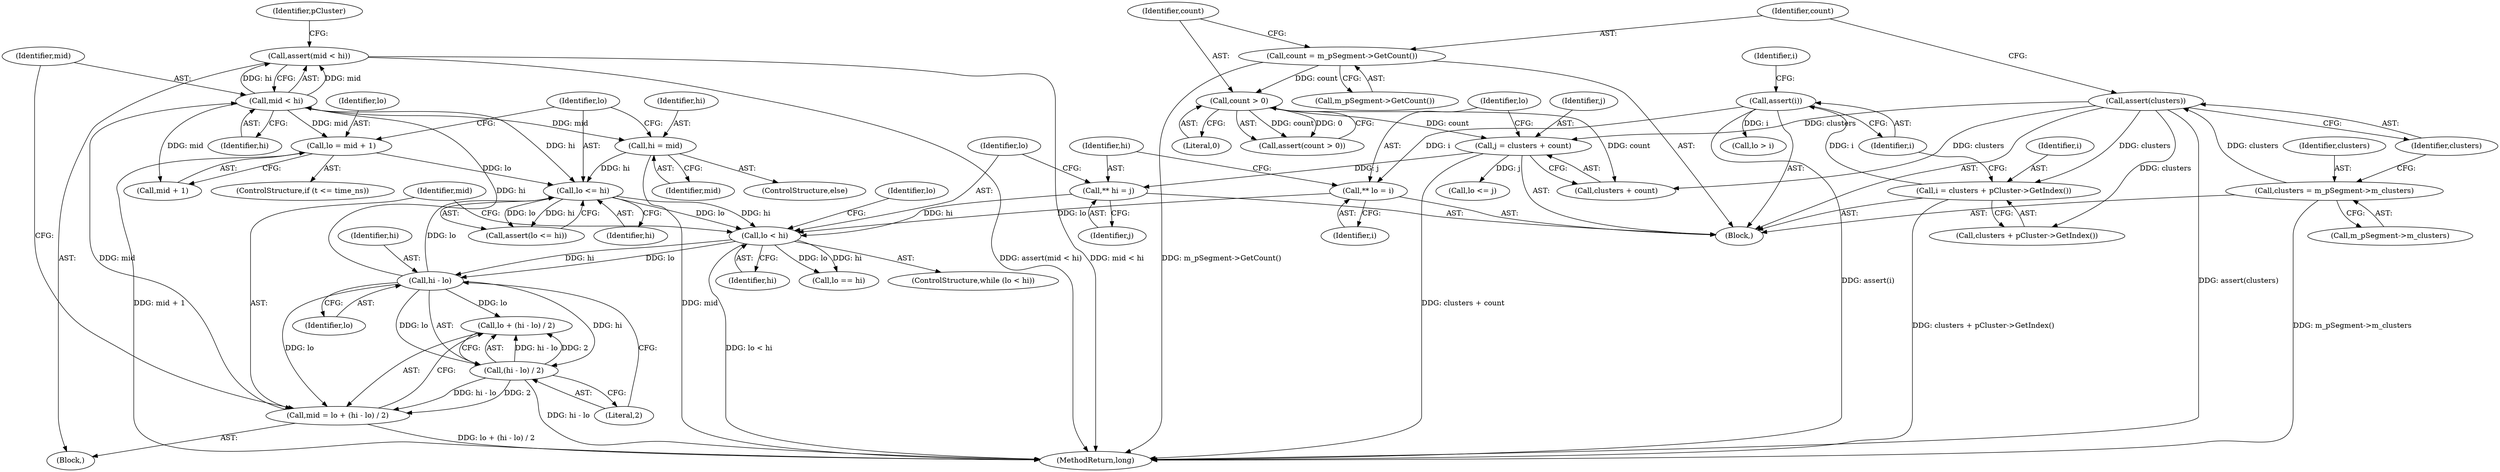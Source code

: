 digraph "0_Android_cc274e2abe8b2a6698a5c47d8aa4bb45f1f9538d_61@API" {
"1000199" [label="(Call,assert(mid < hi))"];
"1000200" [label="(Call,mid < hi)"];
"1000190" [label="(Call,mid = lo + (hi - lo) / 2)"];
"1000195" [label="(Call,hi - lo)"];
"1000186" [label="(Call,lo < hi)"];
"1000178" [label="(Call,** lo = i)"];
"1000161" [label="(Call,assert(i))"];
"1000156" [label="(Call,i = clusters + pCluster->GetIndex())"];
"1000146" [label="(Call,assert(clusters))"];
"1000141" [label="(Call,clusters = m_pSegment->m_clusters)"];
"1000231" [label="(Call,lo <= hi)"];
"1000221" [label="(Call,lo = mid + 1)"];
"1000227" [label="(Call,hi = mid)"];
"1000182" [label="(Call,** hi = j)"];
"1000172" [label="(Call,j = clusters + count)"];
"1000153" [label="(Call,count > 0)"];
"1000149" [label="(Call,count = m_pSegment->GetCount())"];
"1000194" [label="(Call,(hi - lo) / 2)"];
"1000151" [label="(Call,m_pSegment->GetCount())"];
"1000150" [label="(Identifier,count)"];
"1000226" [label="(ControlStructure,else)"];
"1000236" [label="(Identifier,lo)"];
"1000155" [label="(Literal,0)"];
"1000143" [label="(Call,m_pSegment->m_clusters)"];
"1000186" [label="(Call,lo < hi)"];
"1000180" [label="(Identifier,i)"];
"1000141" [label="(Call,clusters = m_pSegment->m_clusters)"];
"1000162" [label="(Identifier,i)"];
"1000161" [label="(Call,assert(i))"];
"1000142" [label="(Identifier,clusters)"];
"1000230" [label="(Call,assert(lo <= hi))"];
"1000222" [label="(Identifier,lo)"];
"1000154" [label="(Identifier,count)"];
"1000305" [label="(MethodReturn,long)"];
"1000217" [label="(ControlStructure,if (t <= time_ns))"];
"1000184" [label="(Identifier,j)"];
"1000231" [label="(Call,lo <= hi)"];
"1000191" [label="(Identifier,mid)"];
"1000166" [label="(Identifier,i)"];
"1000235" [label="(Call,lo == hi)"];
"1000233" [label="(Identifier,hi)"];
"1000183" [label="(Identifier,hi)"];
"1000194" [label="(Call,(hi - lo) / 2)"];
"1000153" [label="(Call,count > 0)"];
"1000190" [label="(Call,mid = lo + (hi - lo) / 2)"];
"1000228" [label="(Identifier,hi)"];
"1000221" [label="(Call,lo = mid + 1)"];
"1000174" [label="(Call,clusters + count)"];
"1000204" [label="(Identifier,pCluster)"];
"1000243" [label="(Call,lo <= j)"];
"1000185" [label="(ControlStructure,while (lo < hi))"];
"1000156" [label="(Call,i = clusters + pCluster->GetIndex())"];
"1000157" [label="(Identifier,i)"];
"1000200" [label="(Call,mid < hi)"];
"1000229" [label="(Identifier,mid)"];
"1000197" [label="(Identifier,lo)"];
"1000223" [label="(Call,mid + 1)"];
"1000189" [label="(Block,)"];
"1000182" [label="(Call,** hi = j)"];
"1000173" [label="(Identifier,j)"];
"1000198" [label="(Literal,2)"];
"1000179" [label="(Identifier,lo)"];
"1000195" [label="(Call,hi - lo)"];
"1000147" [label="(Identifier,clusters)"];
"1000192" [label="(Call,lo + (hi - lo) / 2)"];
"1000239" [label="(Call,lo > i)"];
"1000152" [label="(Call,assert(count > 0))"];
"1000178" [label="(Call,** lo = i)"];
"1000199" [label="(Call,assert(mid < hi))"];
"1000196" [label="(Identifier,hi)"];
"1000149" [label="(Call,count = m_pSegment->GetCount())"];
"1000232" [label="(Identifier,lo)"];
"1000106" [label="(Block,)"];
"1000187" [label="(Identifier,lo)"];
"1000158" [label="(Call,clusters + pCluster->GetIndex())"];
"1000202" [label="(Identifier,hi)"];
"1000188" [label="(Identifier,hi)"];
"1000146" [label="(Call,assert(clusters))"];
"1000201" [label="(Identifier,mid)"];
"1000227" [label="(Call,hi = mid)"];
"1000172" [label="(Call,j = clusters + count)"];
"1000199" -> "1000189"  [label="AST: "];
"1000199" -> "1000200"  [label="CFG: "];
"1000200" -> "1000199"  [label="AST: "];
"1000204" -> "1000199"  [label="CFG: "];
"1000199" -> "1000305"  [label="DDG: mid < hi"];
"1000199" -> "1000305"  [label="DDG: assert(mid < hi)"];
"1000200" -> "1000199"  [label="DDG: mid"];
"1000200" -> "1000199"  [label="DDG: hi"];
"1000200" -> "1000202"  [label="CFG: "];
"1000201" -> "1000200"  [label="AST: "];
"1000202" -> "1000200"  [label="AST: "];
"1000190" -> "1000200"  [label="DDG: mid"];
"1000195" -> "1000200"  [label="DDG: hi"];
"1000200" -> "1000221"  [label="DDG: mid"];
"1000200" -> "1000223"  [label="DDG: mid"];
"1000200" -> "1000227"  [label="DDG: mid"];
"1000200" -> "1000231"  [label="DDG: hi"];
"1000190" -> "1000189"  [label="AST: "];
"1000190" -> "1000192"  [label="CFG: "];
"1000191" -> "1000190"  [label="AST: "];
"1000192" -> "1000190"  [label="AST: "];
"1000201" -> "1000190"  [label="CFG: "];
"1000190" -> "1000305"  [label="DDG: lo + (hi - lo) / 2"];
"1000195" -> "1000190"  [label="DDG: lo"];
"1000194" -> "1000190"  [label="DDG: hi - lo"];
"1000194" -> "1000190"  [label="DDG: 2"];
"1000195" -> "1000194"  [label="AST: "];
"1000195" -> "1000197"  [label="CFG: "];
"1000196" -> "1000195"  [label="AST: "];
"1000197" -> "1000195"  [label="AST: "];
"1000198" -> "1000195"  [label="CFG: "];
"1000195" -> "1000192"  [label="DDG: lo"];
"1000195" -> "1000194"  [label="DDG: hi"];
"1000195" -> "1000194"  [label="DDG: lo"];
"1000186" -> "1000195"  [label="DDG: hi"];
"1000186" -> "1000195"  [label="DDG: lo"];
"1000195" -> "1000231"  [label="DDG: lo"];
"1000186" -> "1000185"  [label="AST: "];
"1000186" -> "1000188"  [label="CFG: "];
"1000187" -> "1000186"  [label="AST: "];
"1000188" -> "1000186"  [label="AST: "];
"1000191" -> "1000186"  [label="CFG: "];
"1000236" -> "1000186"  [label="CFG: "];
"1000186" -> "1000305"  [label="DDG: lo < hi"];
"1000178" -> "1000186"  [label="DDG: lo"];
"1000231" -> "1000186"  [label="DDG: lo"];
"1000231" -> "1000186"  [label="DDG: hi"];
"1000182" -> "1000186"  [label="DDG: hi"];
"1000186" -> "1000235"  [label="DDG: lo"];
"1000186" -> "1000235"  [label="DDG: hi"];
"1000178" -> "1000106"  [label="AST: "];
"1000178" -> "1000180"  [label="CFG: "];
"1000179" -> "1000178"  [label="AST: "];
"1000180" -> "1000178"  [label="AST: "];
"1000183" -> "1000178"  [label="CFG: "];
"1000161" -> "1000178"  [label="DDG: i"];
"1000161" -> "1000106"  [label="AST: "];
"1000161" -> "1000162"  [label="CFG: "];
"1000162" -> "1000161"  [label="AST: "];
"1000166" -> "1000161"  [label="CFG: "];
"1000161" -> "1000305"  [label="DDG: assert(i)"];
"1000156" -> "1000161"  [label="DDG: i"];
"1000161" -> "1000239"  [label="DDG: i"];
"1000156" -> "1000106"  [label="AST: "];
"1000156" -> "1000158"  [label="CFG: "];
"1000157" -> "1000156"  [label="AST: "];
"1000158" -> "1000156"  [label="AST: "];
"1000162" -> "1000156"  [label="CFG: "];
"1000156" -> "1000305"  [label="DDG: clusters + pCluster->GetIndex()"];
"1000146" -> "1000156"  [label="DDG: clusters"];
"1000146" -> "1000106"  [label="AST: "];
"1000146" -> "1000147"  [label="CFG: "];
"1000147" -> "1000146"  [label="AST: "];
"1000150" -> "1000146"  [label="CFG: "];
"1000146" -> "1000305"  [label="DDG: assert(clusters)"];
"1000141" -> "1000146"  [label="DDG: clusters"];
"1000146" -> "1000158"  [label="DDG: clusters"];
"1000146" -> "1000172"  [label="DDG: clusters"];
"1000146" -> "1000174"  [label="DDG: clusters"];
"1000141" -> "1000106"  [label="AST: "];
"1000141" -> "1000143"  [label="CFG: "];
"1000142" -> "1000141"  [label="AST: "];
"1000143" -> "1000141"  [label="AST: "];
"1000147" -> "1000141"  [label="CFG: "];
"1000141" -> "1000305"  [label="DDG: m_pSegment->m_clusters"];
"1000231" -> "1000230"  [label="AST: "];
"1000231" -> "1000233"  [label="CFG: "];
"1000232" -> "1000231"  [label="AST: "];
"1000233" -> "1000231"  [label="AST: "];
"1000230" -> "1000231"  [label="CFG: "];
"1000231" -> "1000230"  [label="DDG: lo"];
"1000231" -> "1000230"  [label="DDG: hi"];
"1000221" -> "1000231"  [label="DDG: lo"];
"1000227" -> "1000231"  [label="DDG: hi"];
"1000221" -> "1000217"  [label="AST: "];
"1000221" -> "1000223"  [label="CFG: "];
"1000222" -> "1000221"  [label="AST: "];
"1000223" -> "1000221"  [label="AST: "];
"1000232" -> "1000221"  [label="CFG: "];
"1000221" -> "1000305"  [label="DDG: mid + 1"];
"1000227" -> "1000226"  [label="AST: "];
"1000227" -> "1000229"  [label="CFG: "];
"1000228" -> "1000227"  [label="AST: "];
"1000229" -> "1000227"  [label="AST: "];
"1000232" -> "1000227"  [label="CFG: "];
"1000227" -> "1000305"  [label="DDG: mid"];
"1000182" -> "1000106"  [label="AST: "];
"1000182" -> "1000184"  [label="CFG: "];
"1000183" -> "1000182"  [label="AST: "];
"1000184" -> "1000182"  [label="AST: "];
"1000187" -> "1000182"  [label="CFG: "];
"1000172" -> "1000182"  [label="DDG: j"];
"1000172" -> "1000106"  [label="AST: "];
"1000172" -> "1000174"  [label="CFG: "];
"1000173" -> "1000172"  [label="AST: "];
"1000174" -> "1000172"  [label="AST: "];
"1000179" -> "1000172"  [label="CFG: "];
"1000172" -> "1000305"  [label="DDG: clusters + count"];
"1000153" -> "1000172"  [label="DDG: count"];
"1000172" -> "1000243"  [label="DDG: j"];
"1000153" -> "1000152"  [label="AST: "];
"1000153" -> "1000155"  [label="CFG: "];
"1000154" -> "1000153"  [label="AST: "];
"1000155" -> "1000153"  [label="AST: "];
"1000152" -> "1000153"  [label="CFG: "];
"1000153" -> "1000152"  [label="DDG: count"];
"1000153" -> "1000152"  [label="DDG: 0"];
"1000149" -> "1000153"  [label="DDG: count"];
"1000153" -> "1000174"  [label="DDG: count"];
"1000149" -> "1000106"  [label="AST: "];
"1000149" -> "1000151"  [label="CFG: "];
"1000150" -> "1000149"  [label="AST: "];
"1000151" -> "1000149"  [label="AST: "];
"1000154" -> "1000149"  [label="CFG: "];
"1000149" -> "1000305"  [label="DDG: m_pSegment->GetCount()"];
"1000194" -> "1000192"  [label="AST: "];
"1000194" -> "1000198"  [label="CFG: "];
"1000198" -> "1000194"  [label="AST: "];
"1000192" -> "1000194"  [label="CFG: "];
"1000194" -> "1000305"  [label="DDG: hi - lo"];
"1000194" -> "1000192"  [label="DDG: hi - lo"];
"1000194" -> "1000192"  [label="DDG: 2"];
}
